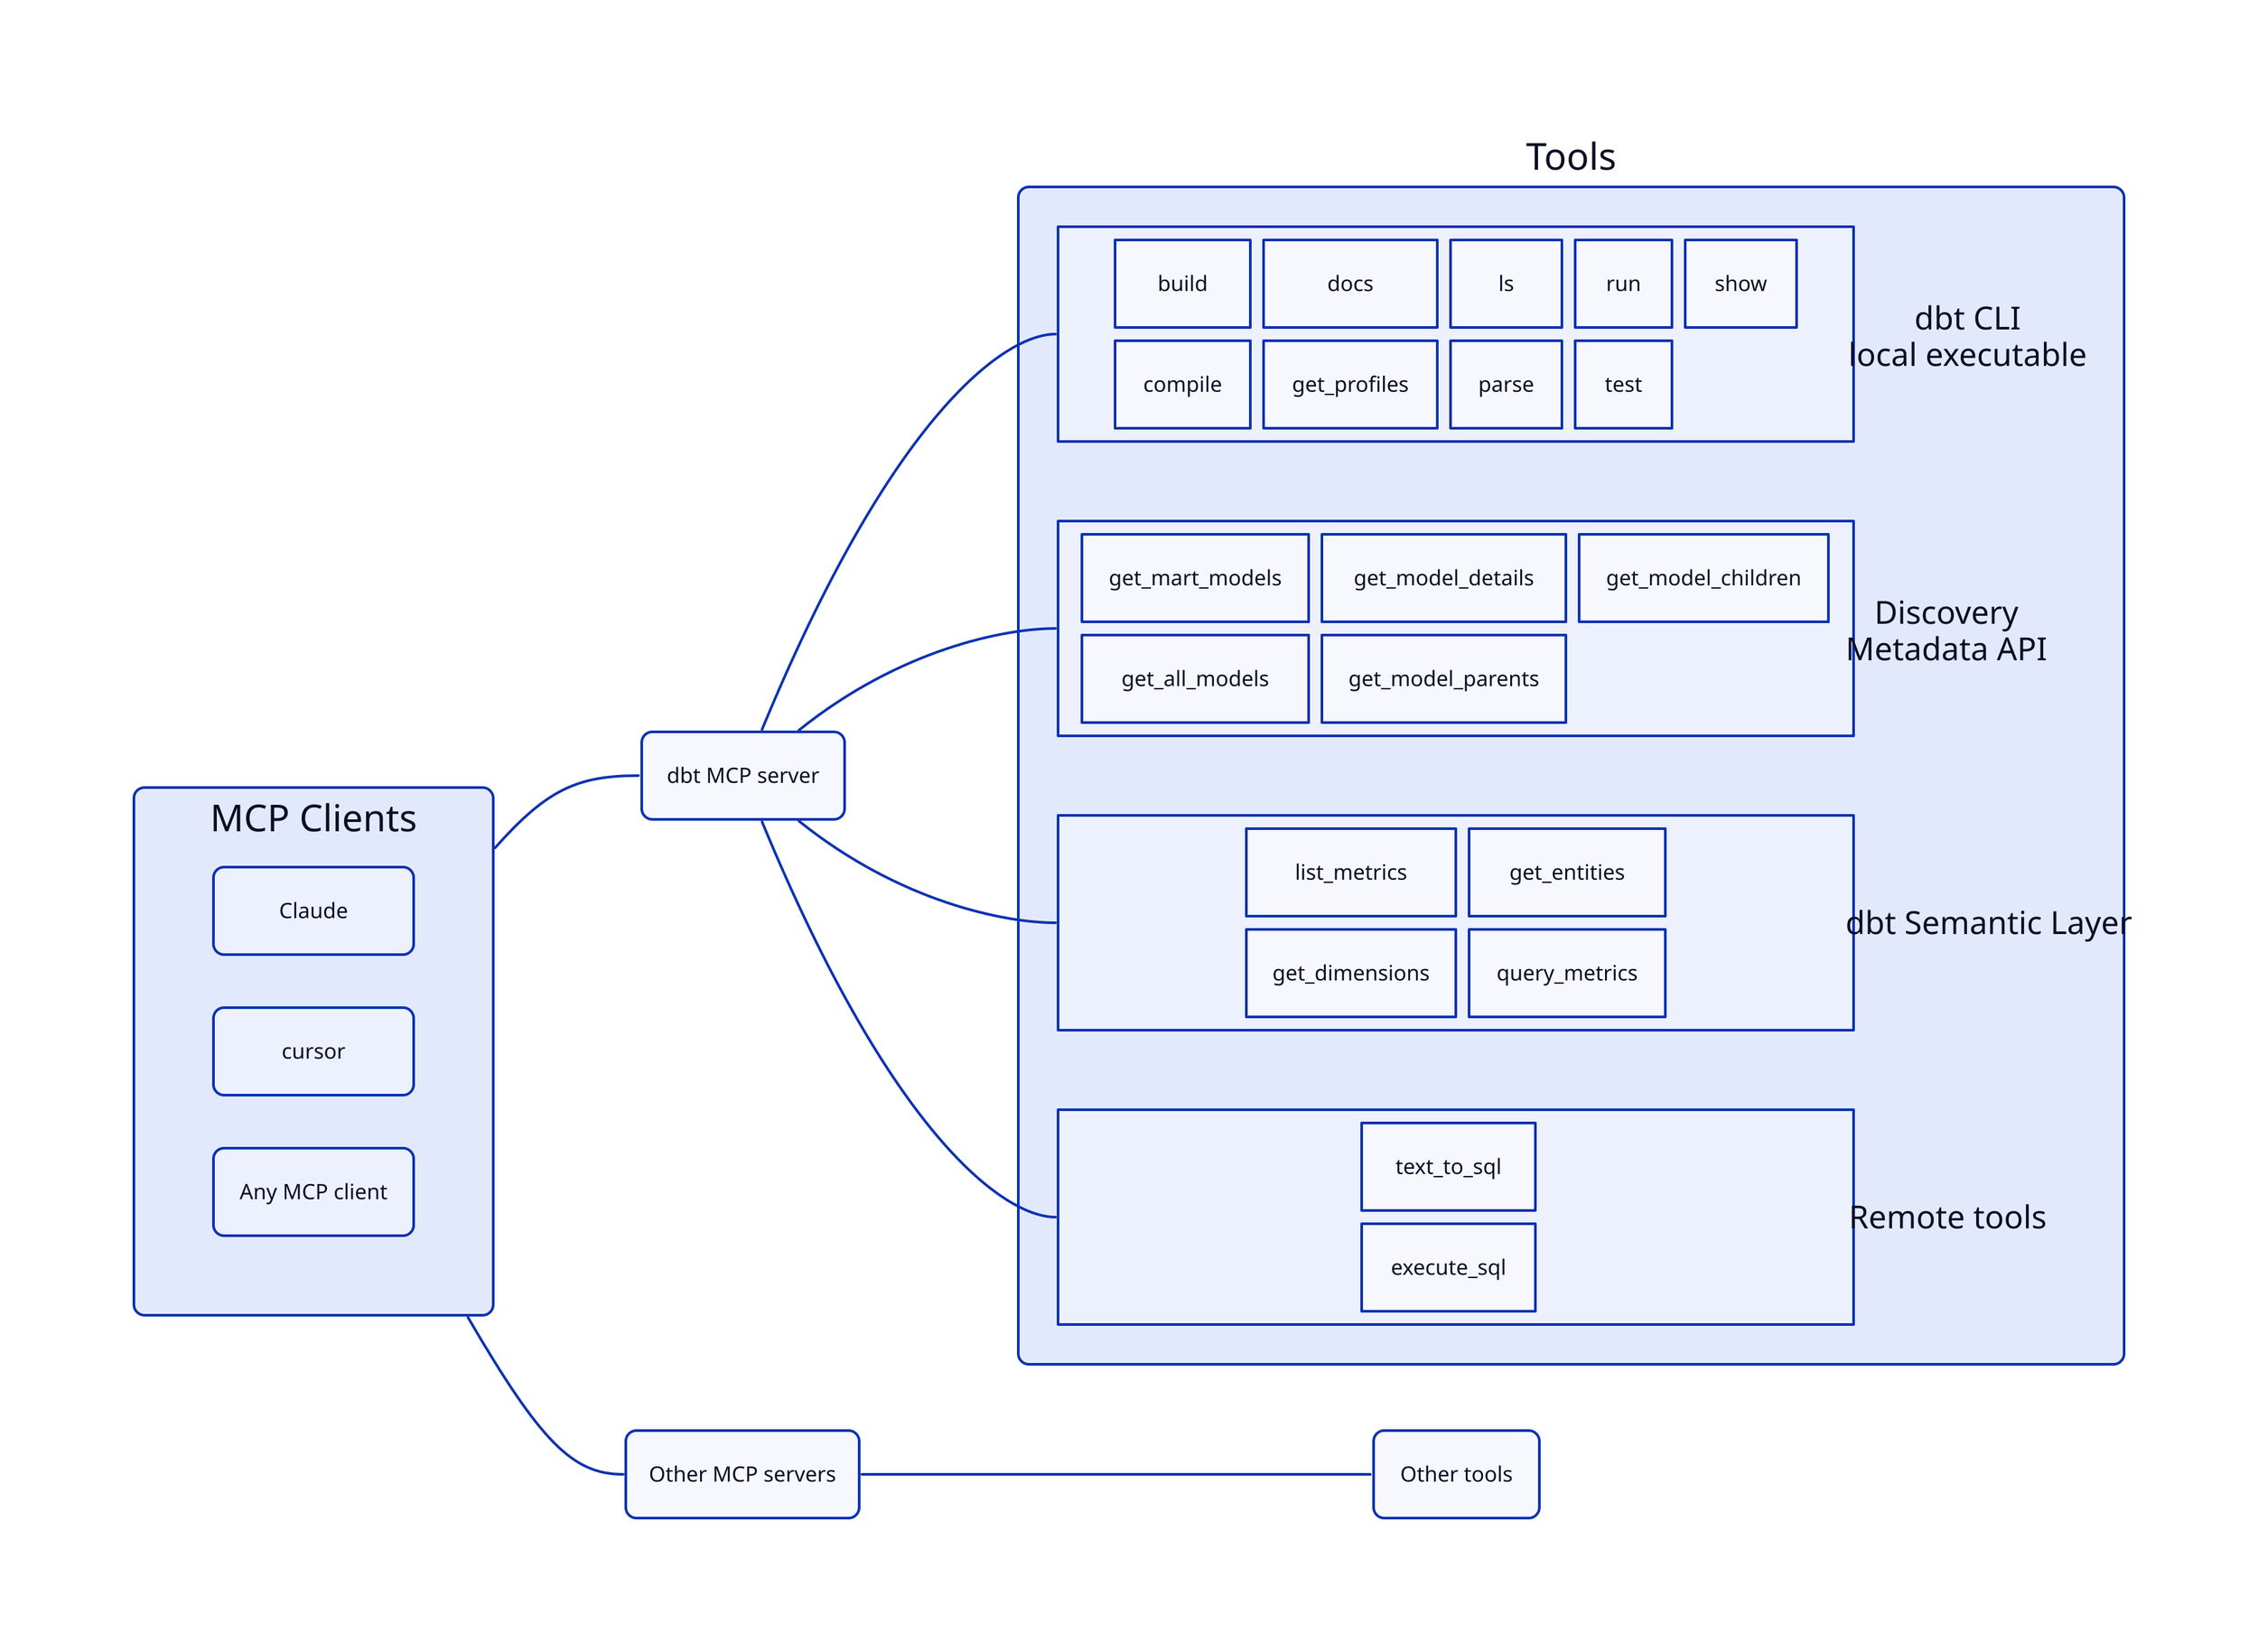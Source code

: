 vars: {
  d2-config: {
    layout-engine: elk
  }
}

direction: right
*.style.border-radius: 8

classes: {
  container: {
    grid-columns: 2
    grid-rows: 2
    grid-gap: 10
    width: 600
    *.style.border-radius: 8
  }
}

mcp: dbt MCP server

tools: Tools {
  cli: dbt CLI\nlocal executable {
    label.near: outside-right-center
    class: container
    build
    compile
    docs
    get_profiles
    ls
    parse
    run
    test
    show
  }

  discovery: Discovery\nMetadata API {
    label.near: outside-right-center
    class: container
    get_mart_models
    get_all_models
    get_model_details
    get_model_parents
    get_model_children
  }

  sl: dbt Semantic Layer {
    label.near: outside-right-center
    class: container
    list_metrics
    get_dimensions
    get_entities
    query_metrics
  }

  remote: Remote tools {
    label.near: outside-right-center
    class: container
    text_to_sql
    execute_sql
  }
}

mcp -- tools.*

clients: MCP Clients {
  grid-columns: 1
  *.style.border-radius: 8
  Claude
  cursor
  mcp_clients: Any MCP client
}

other_mcp: Other MCP servers
other_tools: Other tools

clients -- mcp
clients -- other_mcp
other_mcp -- other_tools
